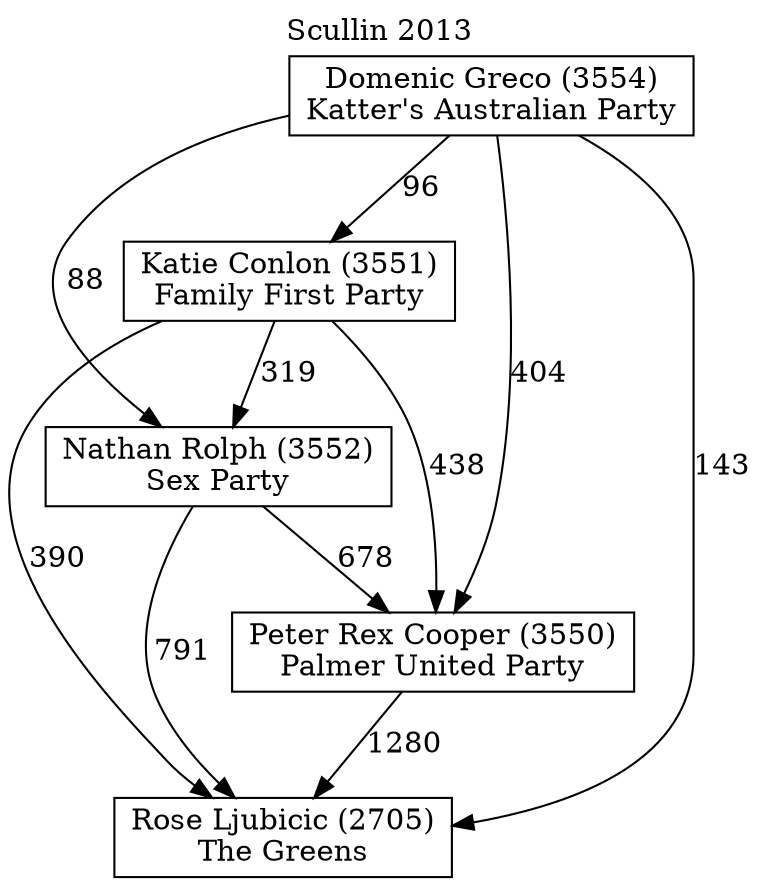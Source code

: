 // House preference flow
digraph "Rose Ljubicic (2705)_Scullin_2013" {
	graph [label="Scullin 2013" labelloc=t mclimit=10]
	node [shape=box]
	"Rose Ljubicic (2705)" [label="Rose Ljubicic (2705)
The Greens"]
	"Peter Rex Cooper (3550)" [label="Peter Rex Cooper (3550)
Palmer United Party"]
	"Nathan Rolph (3552)" [label="Nathan Rolph (3552)
Sex Party"]
	"Katie Conlon (3551)" [label="Katie Conlon (3551)
Family First Party"]
	"Domenic Greco (3554)" [label="Domenic Greco (3554)
Katter's Australian Party"]
	"Rose Ljubicic (2705)" [label="Rose Ljubicic (2705)
The Greens"]
	"Nathan Rolph (3552)" [label="Nathan Rolph (3552)
Sex Party"]
	"Katie Conlon (3551)" [label="Katie Conlon (3551)
Family First Party"]
	"Domenic Greco (3554)" [label="Domenic Greco (3554)
Katter's Australian Party"]
	"Rose Ljubicic (2705)" [label="Rose Ljubicic (2705)
The Greens"]
	"Katie Conlon (3551)" [label="Katie Conlon (3551)
Family First Party"]
	"Domenic Greco (3554)" [label="Domenic Greco (3554)
Katter's Australian Party"]
	"Rose Ljubicic (2705)" [label="Rose Ljubicic (2705)
The Greens"]
	"Domenic Greco (3554)" [label="Domenic Greco (3554)
Katter's Australian Party"]
	"Domenic Greco (3554)" [label="Domenic Greco (3554)
Katter's Australian Party"]
	"Katie Conlon (3551)" [label="Katie Conlon (3551)
Family First Party"]
	"Domenic Greco (3554)" [label="Domenic Greco (3554)
Katter's Australian Party"]
	"Domenic Greco (3554)" [label="Domenic Greco (3554)
Katter's Australian Party"]
	"Nathan Rolph (3552)" [label="Nathan Rolph (3552)
Sex Party"]
	"Katie Conlon (3551)" [label="Katie Conlon (3551)
Family First Party"]
	"Domenic Greco (3554)" [label="Domenic Greco (3554)
Katter's Australian Party"]
	"Nathan Rolph (3552)" [label="Nathan Rolph (3552)
Sex Party"]
	"Domenic Greco (3554)" [label="Domenic Greco (3554)
Katter's Australian Party"]
	"Domenic Greco (3554)" [label="Domenic Greco (3554)
Katter's Australian Party"]
	"Katie Conlon (3551)" [label="Katie Conlon (3551)
Family First Party"]
	"Domenic Greco (3554)" [label="Domenic Greco (3554)
Katter's Australian Party"]
	"Domenic Greco (3554)" [label="Domenic Greco (3554)
Katter's Australian Party"]
	"Peter Rex Cooper (3550)" [label="Peter Rex Cooper (3550)
Palmer United Party"]
	"Nathan Rolph (3552)" [label="Nathan Rolph (3552)
Sex Party"]
	"Katie Conlon (3551)" [label="Katie Conlon (3551)
Family First Party"]
	"Domenic Greco (3554)" [label="Domenic Greco (3554)
Katter's Australian Party"]
	"Peter Rex Cooper (3550)" [label="Peter Rex Cooper (3550)
Palmer United Party"]
	"Katie Conlon (3551)" [label="Katie Conlon (3551)
Family First Party"]
	"Domenic Greco (3554)" [label="Domenic Greco (3554)
Katter's Australian Party"]
	"Peter Rex Cooper (3550)" [label="Peter Rex Cooper (3550)
Palmer United Party"]
	"Domenic Greco (3554)" [label="Domenic Greco (3554)
Katter's Australian Party"]
	"Domenic Greco (3554)" [label="Domenic Greco (3554)
Katter's Australian Party"]
	"Katie Conlon (3551)" [label="Katie Conlon (3551)
Family First Party"]
	"Domenic Greco (3554)" [label="Domenic Greco (3554)
Katter's Australian Party"]
	"Domenic Greco (3554)" [label="Domenic Greco (3554)
Katter's Australian Party"]
	"Nathan Rolph (3552)" [label="Nathan Rolph (3552)
Sex Party"]
	"Katie Conlon (3551)" [label="Katie Conlon (3551)
Family First Party"]
	"Domenic Greco (3554)" [label="Domenic Greco (3554)
Katter's Australian Party"]
	"Nathan Rolph (3552)" [label="Nathan Rolph (3552)
Sex Party"]
	"Domenic Greco (3554)" [label="Domenic Greco (3554)
Katter's Australian Party"]
	"Domenic Greco (3554)" [label="Domenic Greco (3554)
Katter's Australian Party"]
	"Katie Conlon (3551)" [label="Katie Conlon (3551)
Family First Party"]
	"Domenic Greco (3554)" [label="Domenic Greco (3554)
Katter's Australian Party"]
	"Domenic Greco (3554)" [label="Domenic Greco (3554)
Katter's Australian Party"]
	"Peter Rex Cooper (3550)" -> "Rose Ljubicic (2705)" [label=1280]
	"Nathan Rolph (3552)" -> "Peter Rex Cooper (3550)" [label=678]
	"Katie Conlon (3551)" -> "Nathan Rolph (3552)" [label=319]
	"Domenic Greco (3554)" -> "Katie Conlon (3551)" [label=96]
	"Nathan Rolph (3552)" -> "Rose Ljubicic (2705)" [label=791]
	"Katie Conlon (3551)" -> "Rose Ljubicic (2705)" [label=390]
	"Domenic Greco (3554)" -> "Rose Ljubicic (2705)" [label=143]
	"Domenic Greco (3554)" -> "Nathan Rolph (3552)" [label=88]
	"Katie Conlon (3551)" -> "Peter Rex Cooper (3550)" [label=438]
	"Domenic Greco (3554)" -> "Peter Rex Cooper (3550)" [label=404]
}

